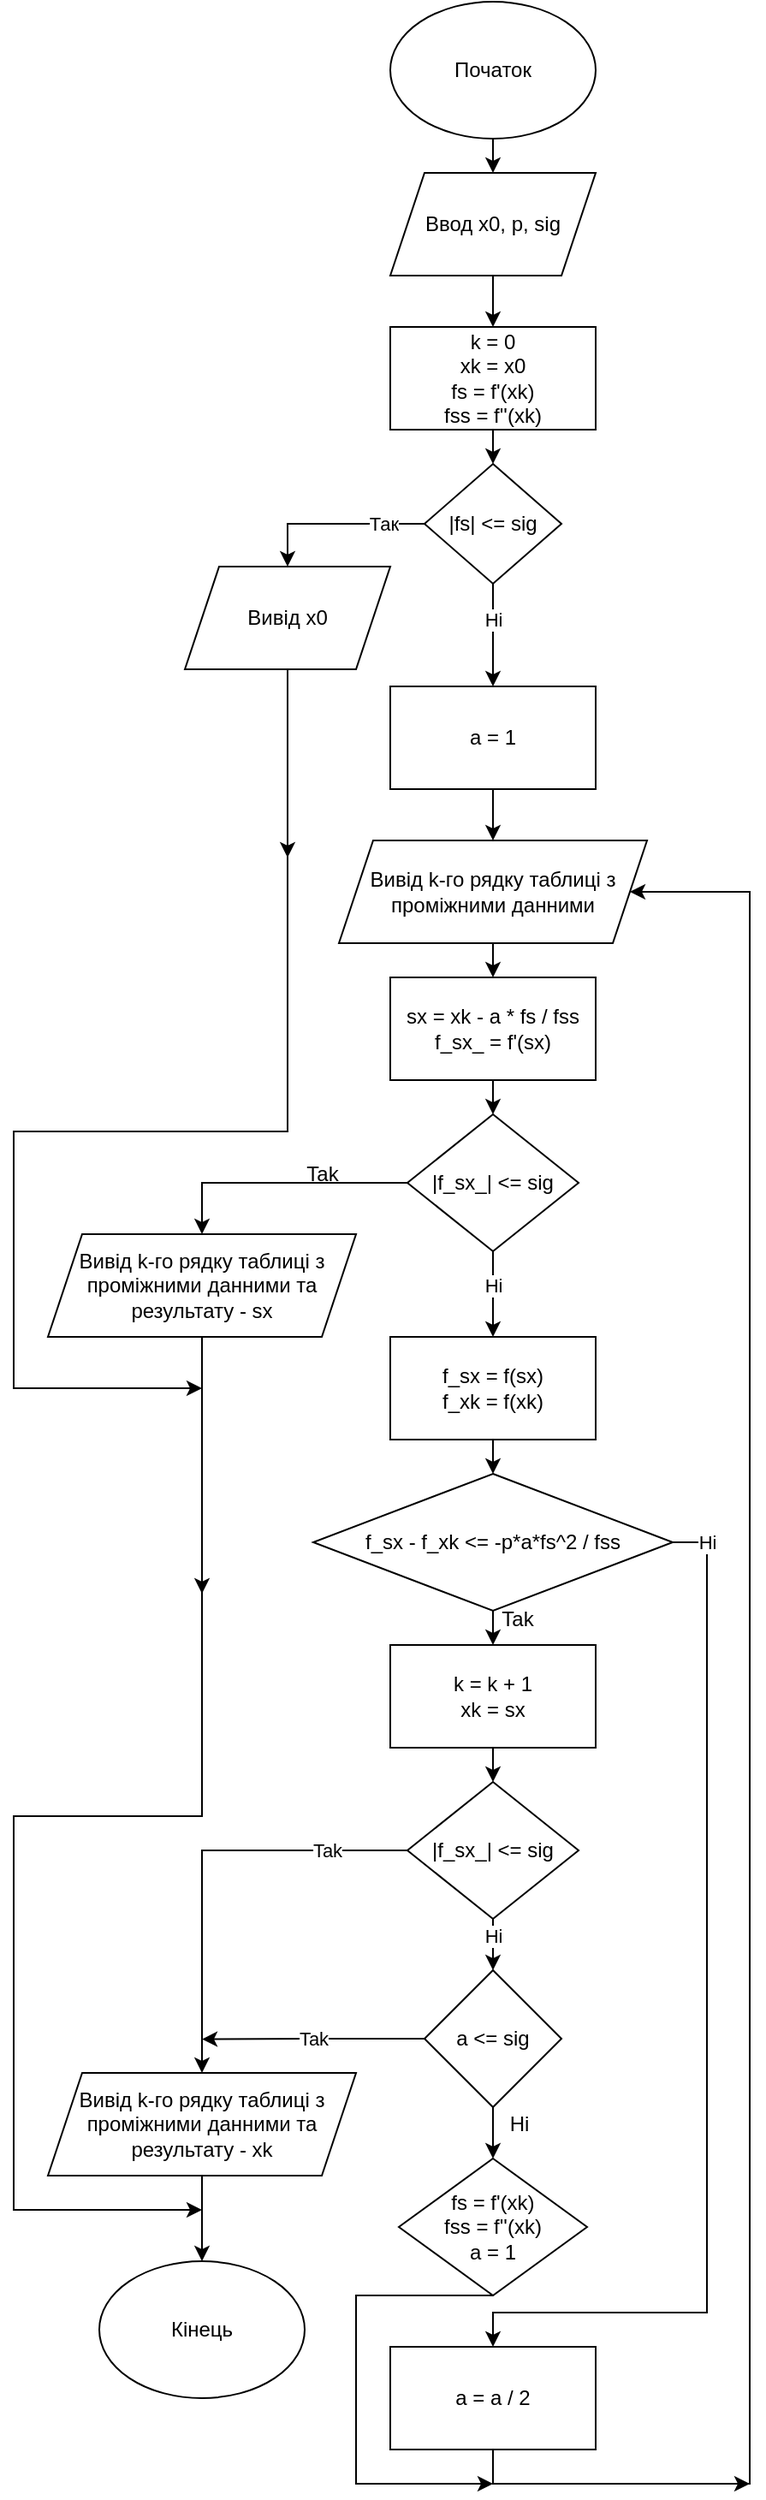 <mxfile version="20.5.1" type="device"><diagram id="Ty1Nb3ejTmqqmoA0R3z8" name="Страница 1"><mxGraphModel dx="791" dy="376" grid="1" gridSize="10" guides="1" tooltips="1" connect="1" arrows="1" fold="1" page="1" pageScale="1" pageWidth="827" pageHeight="1169" math="0" shadow="0"><root><mxCell id="0"/><mxCell id="1" parent="0"/><mxCell id="20Z4m79xxtEPliRENN_L-8" style="edgeStyle=orthogonalEdgeStyle;rounded=0;orthogonalLoop=1;jettySize=auto;html=1;exitX=0.5;exitY=1;exitDx=0;exitDy=0;entryX=0.5;entryY=0;entryDx=0;entryDy=0;" parent="1" source="20Z4m79xxtEPliRENN_L-1" target="20Z4m79xxtEPliRENN_L-7" edge="1"><mxGeometry relative="1" as="geometry"/></mxCell><mxCell id="20Z4m79xxtEPliRENN_L-1" value="k = 0&lt;br&gt;xk = x0&lt;br&gt;fs = f'(xk)&lt;br&gt;fss = f''(xk)" style="rounded=0;whiteSpace=wrap;html=1;" parent="1" vertex="1"><mxGeometry x="320" y="200" width="120" height="60" as="geometry"/></mxCell><mxCell id="20Z4m79xxtEPliRENN_L-5" style="edgeStyle=orthogonalEdgeStyle;rounded=0;orthogonalLoop=1;jettySize=auto;html=1;exitX=0.5;exitY=1;exitDx=0;exitDy=0;entryX=0.5;entryY=0;entryDx=0;entryDy=0;" parent="1" source="20Z4m79xxtEPliRENN_L-2" target="20Z4m79xxtEPliRENN_L-4" edge="1"><mxGeometry relative="1" as="geometry"/></mxCell><mxCell id="20Z4m79xxtEPliRENN_L-2" value="Початок" style="ellipse;whiteSpace=wrap;html=1;" parent="1" vertex="1"><mxGeometry x="320" y="10" width="120" height="80" as="geometry"/></mxCell><mxCell id="20Z4m79xxtEPliRENN_L-3" value="Кінець" style="ellipse;whiteSpace=wrap;html=1;" parent="1" vertex="1"><mxGeometry x="150" y="1330" width="120" height="80" as="geometry"/></mxCell><mxCell id="20Z4m79xxtEPliRENN_L-6" style="edgeStyle=orthogonalEdgeStyle;rounded=0;orthogonalLoop=1;jettySize=auto;html=1;exitX=0.5;exitY=1;exitDx=0;exitDy=0;" parent="1" source="20Z4m79xxtEPliRENN_L-4" target="20Z4m79xxtEPliRENN_L-1" edge="1"><mxGeometry relative="1" as="geometry"/></mxCell><mxCell id="20Z4m79xxtEPliRENN_L-4" value="Ввод x0, p, sig" style="shape=parallelogram;perimeter=parallelogramPerimeter;whiteSpace=wrap;html=1;fixedSize=1;" parent="1" vertex="1"><mxGeometry x="320" y="110" width="120" height="60" as="geometry"/></mxCell><mxCell id="20Z4m79xxtEPliRENN_L-13" style="edgeStyle=orthogonalEdgeStyle;rounded=0;orthogonalLoop=1;jettySize=auto;html=1;exitX=0;exitY=0.5;exitDx=0;exitDy=0;entryX=0.5;entryY=0;entryDx=0;entryDy=0;" parent="1" source="20Z4m79xxtEPliRENN_L-7" target="20Z4m79xxtEPliRENN_L-10" edge="1"><mxGeometry relative="1" as="geometry"/></mxCell><mxCell id="20Z4m79xxtEPliRENN_L-14" value="Так" style="edgeLabel;html=1;align=center;verticalAlign=middle;resizable=0;points=[];" parent="20Z4m79xxtEPliRENN_L-13" vertex="1" connectable="0"><mxGeometry x="-0.547" relative="1" as="geometry"><mxPoint as="offset"/></mxGeometry></mxCell><mxCell id="20Z4m79xxtEPliRENN_L-18" style="edgeStyle=orthogonalEdgeStyle;rounded=0;orthogonalLoop=1;jettySize=auto;html=1;exitX=0.5;exitY=1;exitDx=0;exitDy=0;entryX=0.5;entryY=0;entryDx=0;entryDy=0;" parent="1" source="20Z4m79xxtEPliRENN_L-7" target="20Z4m79xxtEPliRENN_L-17" edge="1"><mxGeometry relative="1" as="geometry"/></mxCell><mxCell id="20Z4m79xxtEPliRENN_L-19" value="Ні" style="edgeLabel;html=1;align=center;verticalAlign=middle;resizable=0;points=[];" parent="20Z4m79xxtEPliRENN_L-18" vertex="1" connectable="0"><mxGeometry x="-0.318" relative="1" as="geometry"><mxPoint as="offset"/></mxGeometry></mxCell><mxCell id="20Z4m79xxtEPliRENN_L-7" value="|fs| &amp;lt;= sig" style="rhombus;whiteSpace=wrap;html=1;" parent="1" vertex="1"><mxGeometry x="340" y="280" width="80" height="70" as="geometry"/></mxCell><mxCell id="20Z4m79xxtEPliRENN_L-68" style="edgeStyle=orthogonalEdgeStyle;rounded=0;orthogonalLoop=1;jettySize=auto;html=1;exitX=0.5;exitY=1;exitDx=0;exitDy=0;" parent="1" source="20Z4m79xxtEPliRENN_L-10" edge="1"><mxGeometry relative="1" as="geometry"><mxPoint x="210" y="820" as="targetPoint"/><Array as="points"><mxPoint x="260" y="670"/><mxPoint x="100" y="670"/><mxPoint x="100" y="820"/></Array></mxGeometry></mxCell><mxCell id="20Z4m79xxtEPliRENN_L-10" value="Вивід x0" style="shape=parallelogram;perimeter=parallelogramPerimeter;whiteSpace=wrap;html=1;fixedSize=1;" parent="1" vertex="1"><mxGeometry x="200" y="340" width="120" height="60" as="geometry"/></mxCell><mxCell id="20Z4m79xxtEPliRENN_L-22" style="edgeStyle=orthogonalEdgeStyle;rounded=0;orthogonalLoop=1;jettySize=auto;html=1;exitX=0.5;exitY=1;exitDx=0;exitDy=0;entryX=0.5;entryY=0;entryDx=0;entryDy=0;" parent="1" source="20Z4m79xxtEPliRENN_L-16" target="20Z4m79xxtEPliRENN_L-21" edge="1"><mxGeometry relative="1" as="geometry"/></mxCell><mxCell id="20Z4m79xxtEPliRENN_L-16" value="Вивід k-го рядку таблиці з проміжними данними" style="shape=parallelogram;perimeter=parallelogramPerimeter;whiteSpace=wrap;html=1;fixedSize=1;" parent="1" vertex="1"><mxGeometry x="290" y="500" width="180" height="60" as="geometry"/></mxCell><mxCell id="20Z4m79xxtEPliRENN_L-20" style="edgeStyle=orthogonalEdgeStyle;rounded=0;orthogonalLoop=1;jettySize=auto;html=1;exitX=0.5;exitY=1;exitDx=0;exitDy=0;entryX=0.5;entryY=0;entryDx=0;entryDy=0;" parent="1" source="20Z4m79xxtEPliRENN_L-17" target="20Z4m79xxtEPliRENN_L-16" edge="1"><mxGeometry relative="1" as="geometry"/></mxCell><mxCell id="20Z4m79xxtEPliRENN_L-17" value="а = 1" style="rounded=0;whiteSpace=wrap;html=1;" parent="1" vertex="1"><mxGeometry x="320" y="410" width="120" height="60" as="geometry"/></mxCell><mxCell id="20Z4m79xxtEPliRENN_L-24" style="edgeStyle=orthogonalEdgeStyle;rounded=0;orthogonalLoop=1;jettySize=auto;html=1;exitX=0.5;exitY=1;exitDx=0;exitDy=0;entryX=0.5;entryY=0;entryDx=0;entryDy=0;" parent="1" source="20Z4m79xxtEPliRENN_L-21" target="20Z4m79xxtEPliRENN_L-23" edge="1"><mxGeometry relative="1" as="geometry"/></mxCell><mxCell id="20Z4m79xxtEPliRENN_L-21" value="sx = xk - a * fs / fss&lt;br&gt;f_sx_ = f'(sx)" style="rounded=0;whiteSpace=wrap;html=1;" parent="1" vertex="1"><mxGeometry x="320" y="580" width="120" height="60" as="geometry"/></mxCell><mxCell id="20Z4m79xxtEPliRENN_L-30" style="edgeStyle=orthogonalEdgeStyle;rounded=0;orthogonalLoop=1;jettySize=auto;html=1;exitX=0;exitY=0.5;exitDx=0;exitDy=0;entryX=0.5;entryY=0;entryDx=0;entryDy=0;" parent="1" source="20Z4m79xxtEPliRENN_L-23" target="20Z4m79xxtEPliRENN_L-25" edge="1"><mxGeometry relative="1" as="geometry"/></mxCell><mxCell id="20Z4m79xxtEPliRENN_L-31" style="edgeStyle=orthogonalEdgeStyle;rounded=0;orthogonalLoop=1;jettySize=auto;html=1;exitX=0.5;exitY=1;exitDx=0;exitDy=0;entryX=0.5;entryY=0;entryDx=0;entryDy=0;" parent="1" source="20Z4m79xxtEPliRENN_L-23" target="20Z4m79xxtEPliRENN_L-28" edge="1"><mxGeometry relative="1" as="geometry"/></mxCell><mxCell id="20Z4m79xxtEPliRENN_L-32" value="Hi" style="edgeLabel;html=1;align=center;verticalAlign=middle;resizable=0;points=[];" parent="20Z4m79xxtEPliRENN_L-31" vertex="1" connectable="0"><mxGeometry x="-0.611" relative="1" as="geometry"><mxPoint y="10" as="offset"/></mxGeometry></mxCell><mxCell id="20Z4m79xxtEPliRENN_L-23" value="|f_sx_| &amp;lt;= sig" style="rhombus;whiteSpace=wrap;html=1;" parent="1" vertex="1"><mxGeometry x="330" y="660" width="100" height="80" as="geometry"/></mxCell><mxCell id="20Z4m79xxtEPliRENN_L-67" style="edgeStyle=orthogonalEdgeStyle;rounded=0;orthogonalLoop=1;jettySize=auto;html=1;exitX=0.5;exitY=1;exitDx=0;exitDy=0;" parent="1" source="20Z4m79xxtEPliRENN_L-25" edge="1"><mxGeometry relative="1" as="geometry"><mxPoint x="210" y="1300" as="targetPoint"/><Array as="points"><mxPoint x="210" y="1070"/><mxPoint x="100" y="1070"/><mxPoint x="100" y="1300"/><mxPoint x="210" y="1300"/></Array></mxGeometry></mxCell><mxCell id="20Z4m79xxtEPliRENN_L-25" value="Вивід k-го рядку таблиці з проміжними данними та результату - sx" style="shape=parallelogram;perimeter=parallelogramPerimeter;whiteSpace=wrap;html=1;fixedSize=1;" parent="1" vertex="1"><mxGeometry x="120" y="730" width="180" height="60" as="geometry"/></mxCell><mxCell id="20Z4m79xxtEPliRENN_L-27" value="Tak" style="text;html=1;align=center;verticalAlign=middle;resizable=0;points=[];autosize=1;strokeColor=none;fillColor=none;" parent="1" vertex="1"><mxGeometry x="260" y="680" width="40" height="30" as="geometry"/></mxCell><mxCell id="20Z4m79xxtEPliRENN_L-34" style="edgeStyle=orthogonalEdgeStyle;rounded=0;orthogonalLoop=1;jettySize=auto;html=1;exitX=0.5;exitY=1;exitDx=0;exitDy=0;entryX=0.5;entryY=0;entryDx=0;entryDy=0;" parent="1" source="20Z4m79xxtEPliRENN_L-28" target="20Z4m79xxtEPliRENN_L-33" edge="1"><mxGeometry relative="1" as="geometry"/></mxCell><mxCell id="20Z4m79xxtEPliRENN_L-28" value="f_sx = f(sx)&lt;br&gt;f_xk = f(xk)" style="rounded=0;whiteSpace=wrap;html=1;" parent="1" vertex="1"><mxGeometry x="320" y="790" width="120" height="60" as="geometry"/></mxCell><mxCell id="20Z4m79xxtEPliRENN_L-36" style="edgeStyle=orthogonalEdgeStyle;rounded=0;orthogonalLoop=1;jettySize=auto;html=1;exitX=0.5;exitY=1;exitDx=0;exitDy=0;entryX=0.5;entryY=0;entryDx=0;entryDy=0;" parent="1" source="20Z4m79xxtEPliRENN_L-33" target="20Z4m79xxtEPliRENN_L-35" edge="1"><mxGeometry relative="1" as="geometry"/></mxCell><mxCell id="20Z4m79xxtEPliRENN_L-60" style="edgeStyle=orthogonalEdgeStyle;rounded=0;orthogonalLoop=1;jettySize=auto;html=1;exitX=1;exitY=0.5;exitDx=0;exitDy=0;entryX=0.5;entryY=0;entryDx=0;entryDy=0;" parent="1" source="20Z4m79xxtEPliRENN_L-33" target="20Z4m79xxtEPliRENN_L-59" edge="1"><mxGeometry relative="1" as="geometry"><Array as="points"><mxPoint x="505" y="910"/><mxPoint x="505" y="1360"/><mxPoint x="380" y="1360"/></Array></mxGeometry></mxCell><mxCell id="20Z4m79xxtEPliRENN_L-61" value="Hi" style="edgeLabel;html=1;align=center;verticalAlign=middle;resizable=0;points=[];" parent="20Z4m79xxtEPliRENN_L-60" vertex="1" connectable="0"><mxGeometry x="-0.838" y="-1" relative="1" as="geometry"><mxPoint x="1" y="-30" as="offset"/></mxGeometry></mxCell><mxCell id="20Z4m79xxtEPliRENN_L-33" value="f_sx - f_xk &amp;lt;= -p*a*fs^2 / fss" style="rhombus;whiteSpace=wrap;html=1;" parent="1" vertex="1"><mxGeometry x="275" y="870" width="210" height="80" as="geometry"/></mxCell><mxCell id="20Z4m79xxtEPliRENN_L-39" style="edgeStyle=orthogonalEdgeStyle;rounded=0;orthogonalLoop=1;jettySize=auto;html=1;exitX=0.5;exitY=1;exitDx=0;exitDy=0;entryX=0.5;entryY=0;entryDx=0;entryDy=0;" parent="1" source="20Z4m79xxtEPliRENN_L-35" target="20Z4m79xxtEPliRENN_L-38" edge="1"><mxGeometry relative="1" as="geometry"/></mxCell><mxCell id="20Z4m79xxtEPliRENN_L-35" value="k = k + 1&lt;br&gt;xk = sx" style="rounded=0;whiteSpace=wrap;html=1;" parent="1" vertex="1"><mxGeometry x="320" y="970" width="120" height="60" as="geometry"/></mxCell><mxCell id="20Z4m79xxtEPliRENN_L-41" style="edgeStyle=orthogonalEdgeStyle;rounded=0;orthogonalLoop=1;jettySize=auto;html=1;exitX=0;exitY=0.5;exitDx=0;exitDy=0;entryX=0.5;entryY=0;entryDx=0;entryDy=0;" parent="1" source="20Z4m79xxtEPliRENN_L-38" target="20Z4m79xxtEPliRENN_L-40" edge="1"><mxGeometry relative="1" as="geometry"/></mxCell><mxCell id="20Z4m79xxtEPliRENN_L-42" value="Tak" style="edgeLabel;html=1;align=center;verticalAlign=middle;resizable=0;points=[];" parent="20Z4m79xxtEPliRENN_L-41" vertex="1" connectable="0"><mxGeometry x="-0.465" y="1" relative="1" as="geometry"><mxPoint x="20" y="-1" as="offset"/></mxGeometry></mxCell><mxCell id="20Z4m79xxtEPliRENN_L-44" style="edgeStyle=orthogonalEdgeStyle;rounded=0;orthogonalLoop=1;jettySize=auto;html=1;exitX=0.5;exitY=1;exitDx=0;exitDy=0;entryX=0.5;entryY=0;entryDx=0;entryDy=0;" parent="1" source="20Z4m79xxtEPliRENN_L-38" target="20Z4m79xxtEPliRENN_L-43" edge="1"><mxGeometry relative="1" as="geometry"/></mxCell><mxCell id="20Z4m79xxtEPliRENN_L-45" value="Hi" style="edgeLabel;html=1;align=center;verticalAlign=middle;resizable=0;points=[];" parent="20Z4m79xxtEPliRENN_L-44" vertex="1" connectable="0"><mxGeometry x="-0.356" relative="1" as="geometry"><mxPoint as="offset"/></mxGeometry></mxCell><mxCell id="20Z4m79xxtEPliRENN_L-38" value="|f_sx_| &amp;lt;= sig" style="rhombus;whiteSpace=wrap;html=1;" parent="1" vertex="1"><mxGeometry x="330" y="1050" width="100" height="80" as="geometry"/></mxCell><mxCell id="20Z4m79xxtEPliRENN_L-66" style="edgeStyle=orthogonalEdgeStyle;rounded=0;orthogonalLoop=1;jettySize=auto;html=1;exitX=0.5;exitY=1;exitDx=0;exitDy=0;entryX=0.5;entryY=0;entryDx=0;entryDy=0;" parent="1" source="20Z4m79xxtEPliRENN_L-40" target="20Z4m79xxtEPliRENN_L-3" edge="1"><mxGeometry relative="1" as="geometry"/></mxCell><mxCell id="20Z4m79xxtEPliRENN_L-40" value="Вивід k-го рядку таблиці з проміжними данними та результату - xk" style="shape=parallelogram;perimeter=parallelogramPerimeter;whiteSpace=wrap;html=1;fixedSize=1;" parent="1" vertex="1"><mxGeometry x="120" y="1220" width="180" height="60" as="geometry"/></mxCell><mxCell id="20Z4m79xxtEPliRENN_L-46" style="edgeStyle=orthogonalEdgeStyle;rounded=0;orthogonalLoop=1;jettySize=auto;html=1;exitX=0;exitY=0.5;exitDx=0;exitDy=0;" parent="1" source="20Z4m79xxtEPliRENN_L-43" edge="1"><mxGeometry relative="1" as="geometry"><mxPoint x="210" y="1200.286" as="targetPoint"/></mxGeometry></mxCell><mxCell id="20Z4m79xxtEPliRENN_L-50" value="Tak" style="edgeLabel;html=1;align=center;verticalAlign=middle;resizable=0;points=[];" parent="20Z4m79xxtEPliRENN_L-46" vertex="1" connectable="0"><mxGeometry x="-0.204" y="-2" relative="1" as="geometry"><mxPoint x="-13" y="2" as="offset"/></mxGeometry></mxCell><mxCell id="20Z4m79xxtEPliRENN_L-52" style="edgeStyle=orthogonalEdgeStyle;rounded=0;orthogonalLoop=1;jettySize=auto;html=1;exitX=0.5;exitY=1;exitDx=0;exitDy=0;entryX=0.5;entryY=0;entryDx=0;entryDy=0;" parent="1" source="20Z4m79xxtEPliRENN_L-43" target="20Z4m79xxtEPliRENN_L-51" edge="1"><mxGeometry relative="1" as="geometry"/></mxCell><mxCell id="20Z4m79xxtEPliRENN_L-43" value="a &amp;lt;= sig" style="rhombus;whiteSpace=wrap;html=1;" parent="1" vertex="1"><mxGeometry x="340" y="1160" width="80" height="80" as="geometry"/></mxCell><mxCell id="t87z4WxXuJog9j8vyKhk-1" style="edgeStyle=orthogonalEdgeStyle;rounded=0;orthogonalLoop=1;jettySize=auto;html=1;exitX=0.5;exitY=1;exitDx=0;exitDy=0;" edge="1" parent="1" source="20Z4m79xxtEPliRENN_L-51"><mxGeometry relative="1" as="geometry"><mxPoint x="380" y="1460" as="targetPoint"/><Array as="points"><mxPoint x="300" y="1350"/><mxPoint x="300" y="1460"/></Array></mxGeometry></mxCell><mxCell id="20Z4m79xxtEPliRENN_L-51" value="fs = f'(xk)&lt;br&gt;fss = f''(xk)&lt;br&gt;a = 1" style="rhombus;whiteSpace=wrap;html=1;" parent="1" vertex="1"><mxGeometry x="325" y="1270" width="110" height="80" as="geometry"/></mxCell><mxCell id="20Z4m79xxtEPliRENN_L-53" value="Hi" style="text;html=1;align=center;verticalAlign=middle;resizable=0;points=[];autosize=1;strokeColor=none;fillColor=none;" parent="1" vertex="1"><mxGeometry x="380" y="1235" width="30" height="30" as="geometry"/></mxCell><mxCell id="20Z4m79xxtEPliRENN_L-54" value="Tak" style="text;html=1;align=center;verticalAlign=middle;resizable=0;points=[];autosize=1;strokeColor=none;fillColor=none;" parent="1" vertex="1"><mxGeometry x="374" y="940" width="40" height="30" as="geometry"/></mxCell><mxCell id="20Z4m79xxtEPliRENN_L-64" style="edgeStyle=orthogonalEdgeStyle;rounded=0;orthogonalLoop=1;jettySize=auto;html=1;exitX=0.5;exitY=1;exitDx=0;exitDy=0;entryX=1;entryY=0.5;entryDx=0;entryDy=0;" parent="1" source="20Z4m79xxtEPliRENN_L-59" target="20Z4m79xxtEPliRENN_L-16" edge="1"><mxGeometry relative="1" as="geometry"><Array as="points"><mxPoint x="380" y="1460"/><mxPoint x="530" y="1460"/><mxPoint x="530" y="530"/></Array></mxGeometry></mxCell><mxCell id="20Z4m79xxtEPliRENN_L-59" value="a = a / 2" style="rounded=0;whiteSpace=wrap;html=1;" parent="1" vertex="1"><mxGeometry x="320" y="1380" width="120" height="60" as="geometry"/></mxCell><mxCell id="20Z4m79xxtEPliRENN_L-65" value="" style="endArrow=classic;html=1;rounded=0;" parent="1" edge="1"><mxGeometry width="50" height="50" relative="1" as="geometry"><mxPoint x="380" y="1460" as="sourcePoint"/><mxPoint x="530" y="1460" as="targetPoint"/></mxGeometry></mxCell><mxCell id="20Z4m79xxtEPliRENN_L-69" value="" style="endArrow=classic;html=1;rounded=0;exitX=0.5;exitY=1;exitDx=0;exitDy=0;" parent="1" source="20Z4m79xxtEPliRENN_L-10" edge="1"><mxGeometry width="50" height="50" relative="1" as="geometry"><mxPoint x="260" y="600" as="sourcePoint"/><mxPoint x="260" y="510" as="targetPoint"/></mxGeometry></mxCell><mxCell id="20Z4m79xxtEPliRENN_L-70" value="" style="endArrow=classic;html=1;rounded=0;exitX=0.5;exitY=1;exitDx=0;exitDy=0;" parent="1" source="20Z4m79xxtEPliRENN_L-25" edge="1"><mxGeometry width="50" height="50" relative="1" as="geometry"><mxPoint x="230" y="870" as="sourcePoint"/><mxPoint x="210" y="940" as="targetPoint"/></mxGeometry></mxCell></root></mxGraphModel></diagram></mxfile>